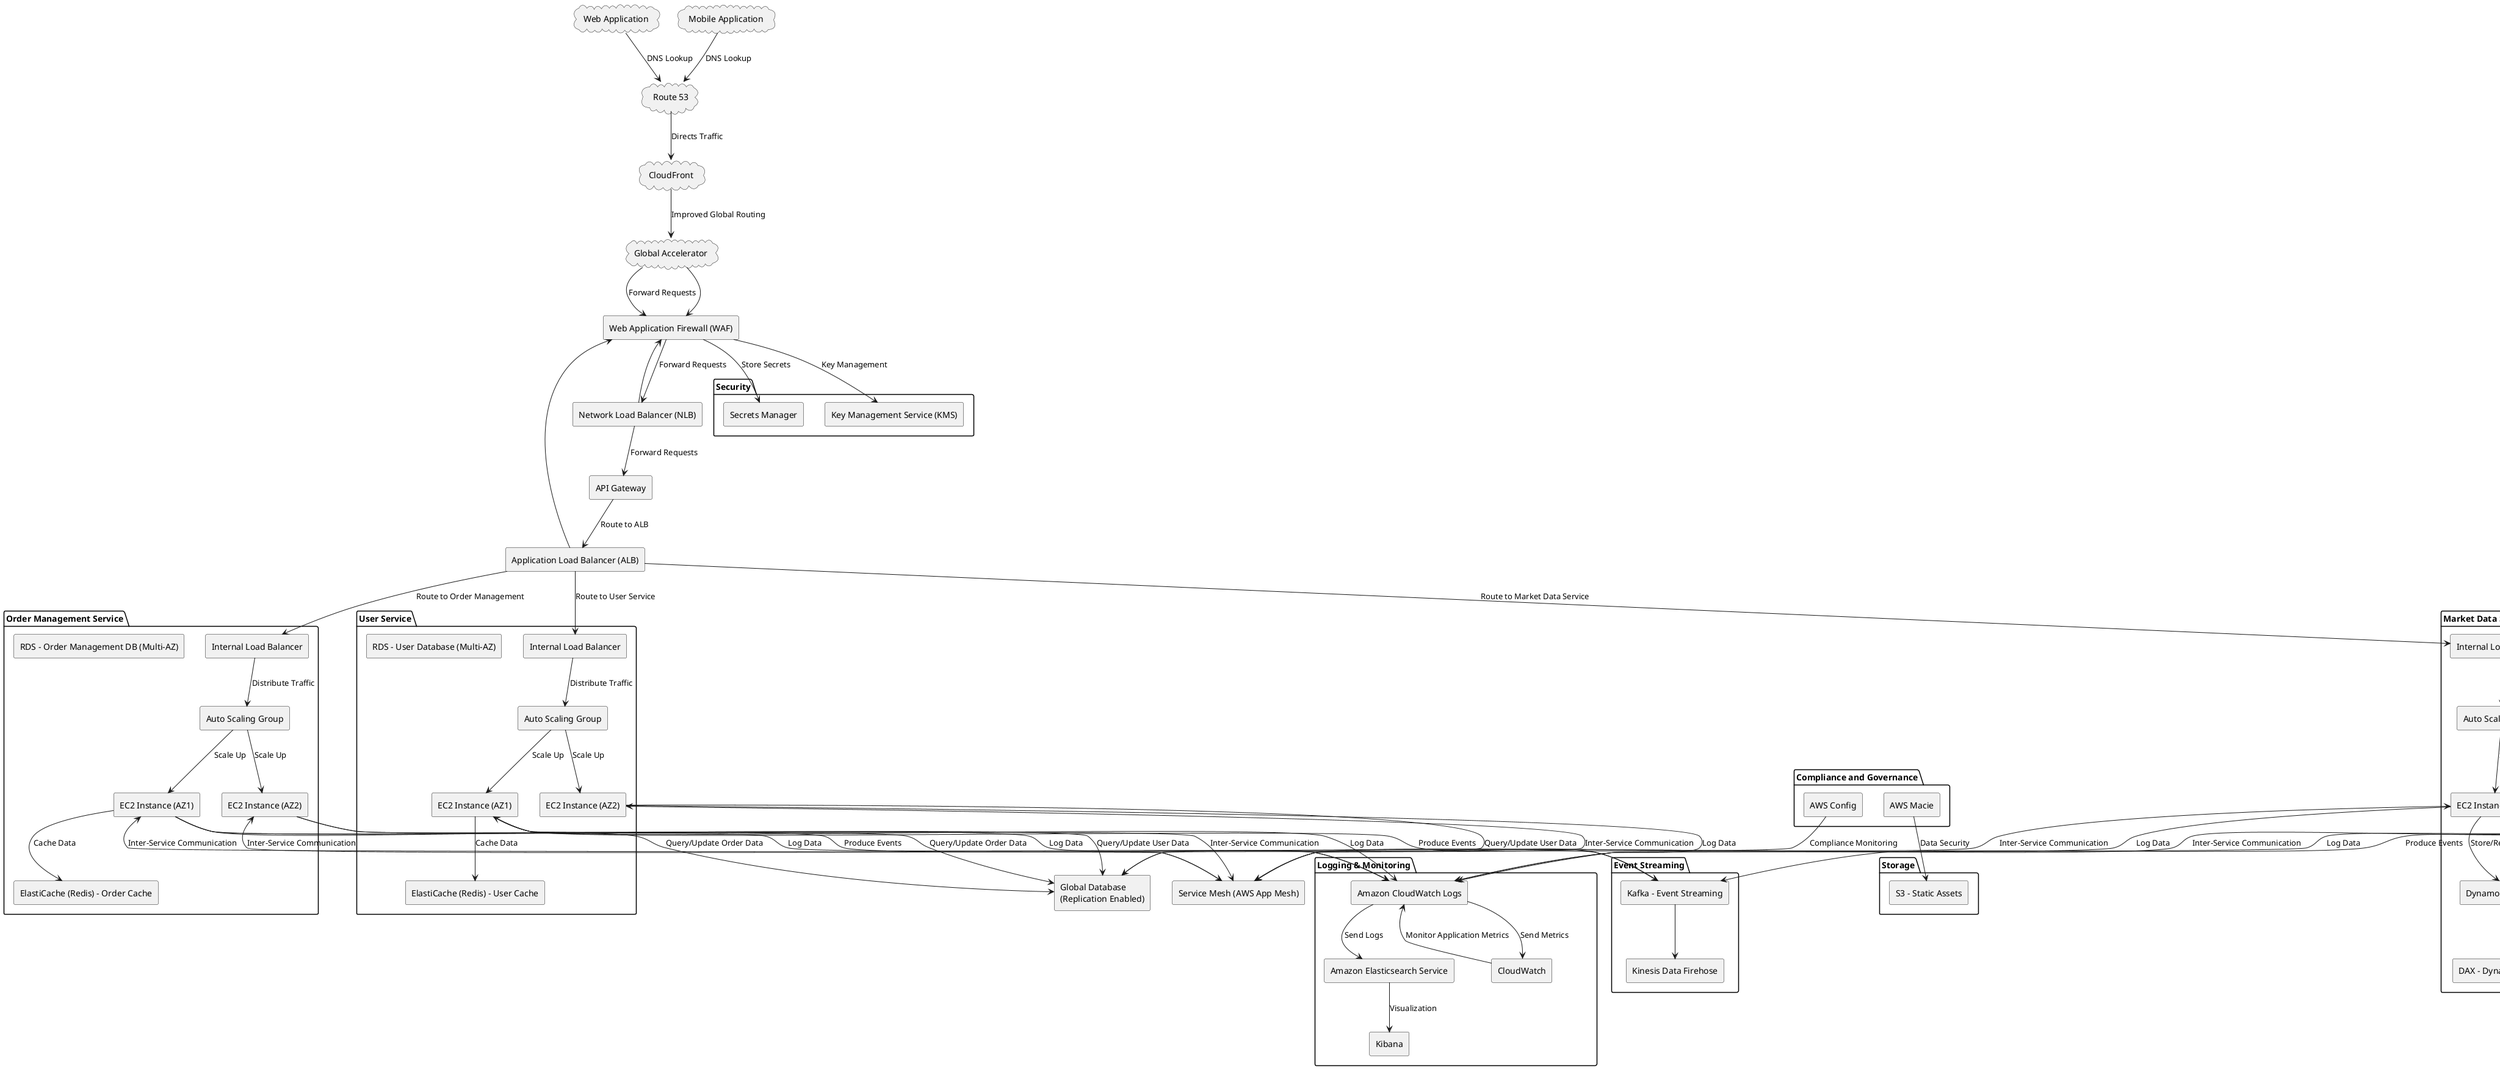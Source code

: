 @startuml
!define RECTANGLE class
!define CLOUD package

cloud "Web Application" as webApp
cloud "Mobile Application" as mobileApp
cloud "Route 53" as route53
cloud "CloudFront" as cloudFront
cloud "Global Accelerator" as globalAccelerator

rectangle "Web Application Firewall (WAF)" as waf
rectangle "Network Load Balancer (NLB)" as nlb
rectangle "Application Load Balancer (ALB)" as alb
rectangle "API Gateway" as apiGateway

package "User Service" {
    rectangle "Internal Load Balancer" as ilbUser
    rectangle "Auto Scaling Group" as asgUser
    rectangle "EC2 Instance (AZ1)" as ec2UserServiceAZ1
    rectangle "EC2 Instance (AZ2)" as ec2UserServiceAZ2
    rectangle "RDS - User Database (Multi-AZ)" as rdsUser
    rectangle "ElastiCache (Redis) - User Cache" as elasticacheUser
}

package "Order Management Service" {
    rectangle "Internal Load Balancer" as ilbOrder
    rectangle "Auto Scaling Group" as asgOrder
    rectangle "EC2 Instance (AZ1)" as ec2OrderManagementAZ1
    rectangle "EC2 Instance (AZ2)" as ec2OrderManagementAZ2
    rectangle "RDS - Order Management DB (Multi-AZ)" as rdsOrderManagement
    rectangle "ElastiCache (Redis) - Order Cache" as elasticacheOrder
}

package "Market Data Service" {
    rectangle "Internal Load Balancer" as ilbMarketData
    rectangle "Auto Scaling Group" as asgMarketData
    rectangle "EC2 Instance (AZ1)" as ec2MarketDataAZ1
    rectangle "EC2 Instance (AZ2)" as ec2MarketDataAZ2
    rectangle "DynamoDB - Market Data" as dynamoMarketData
    rectangle "DAX - DynamoDB Accelerator" as dax
    rectangle "ElastiCache (Redis) - Market Data Cache" as elasticacheMarketData
}

package "Storage" {
    rectangle "S3 - Static Assets" as s3
}

package "Security" {
    rectangle "Key Management Service (KMS)" as kms
    rectangle "Secrets Manager" as secretsManager
}

package "Compliance and Governance" {
    rectangle "AWS Macie" as macie
    rectangle "AWS Config" as config
}

package "Logging & Monitoring" {
    rectangle "Amazon CloudWatch Logs" as cloudwatchlogs
    rectangle "Amazon Elasticsearch Service" as elasticsearch
    rectangle "Kibana" as kibana
    rectangle "CloudWatch" as cloudWatch
}

package "Event Streaming" {
    rectangle "Kafka - Event Streaming" as kafka
    rectangle "Kinesis Data Firehose" as kinesisFirehose
}

rectangle "Global Database\n(Replication Enabled)" as globalDB
rectangle "Service Mesh (AWS App Mesh)" as serviceMesh

' Main Flow
webApp --> route53 : DNS Lookup
mobileApp --> route53 : DNS Lookup
route53 --> cloudFront : Directs Traffic
cloudFront --> globalAccelerator : Improved Global Routing
globalAccelerator --> waf : Forward Requests
waf --> nlb : Forward Requests
nlb --> apiGateway : Forward Requests
apiGateway --> alb : Route to ALB

' Load Balancers and Services
alb --> ilbUser : Route to User Service
alb --> ilbOrder : Route to Order Management
alb --> ilbMarketData : Route to Market Data Service

' User Service Flow
ilbUser --> asgUser : Distribute Traffic
asgUser --> ec2UserServiceAZ1 : Scale Up
asgUser --> ec2UserServiceAZ2 : Scale Up

' Order Management Flow
ilbOrder --> asgOrder : Distribute Traffic
asgOrder --> ec2OrderManagementAZ1 : Scale Up
asgOrder --> ec2OrderManagementAZ2 : Scale Up

' Market Data Service Flow
ilbMarketData --> asgMarketData : Distribute Traffic
asgMarketData --> ec2MarketDataAZ1 : Scale Up
asgMarketData --> ec2MarketDataAZ2 : Scale Up

' Inter-Service Communication (Bi-Directional)
ec2UserServiceAZ1 <--> serviceMesh : Inter-Service Communication
ec2UserServiceAZ2 <--> serviceMesh : Inter-Service Communication
ec2OrderManagementAZ1 <--> serviceMesh : Inter-Service Communication
ec2OrderManagementAZ2 <--> serviceMesh : Inter-Service Communication
ec2MarketDataAZ1 <--> serviceMesh : Inter-Service Communication
ec2MarketDataAZ2 <--> serviceMesh : Inter-Service Communication

' Database Interactions
ec2UserServiceAZ1 --> globalDB : Query/Update User Data
ec2UserServiceAZ2 --> globalDB : Query/Update User Data
ec2OrderManagementAZ1 --> globalDB : Query/Update Order Data
ec2OrderManagementAZ2 --> globalDB : Query/Update Order Data
ec2MarketDataAZ1 --> dynamoMarketData : Store/Retrieve Market Data
ec2MarketDataAZ2 --> dynamoMarketData : Store/Retrieve Market Data

' Caching
ec2UserServiceAZ1 --> elasticacheUser : Cache Data
ec2OrderManagementAZ1 --> elasticacheOrder : Cache Data
ec2MarketDataAZ1 --> elasticacheMarketData : Cache Data

' DynamoDB Acceleration
dynamoMarketData --> dax : Accelerate DynamoDB Queries

' Event Streaming
ec2UserServiceAZ1 --> kafka : Produce Events
ec2OrderManagementAZ1 --> kafka : Produce Events
ec2MarketDataAZ1 --> kafka : Produce Events
kafka --> kinesisFirehose

' Logging
ec2UserServiceAZ1 --> cloudwatchlogs : Log Data
ec2UserServiceAZ2 --> cloudwatchlogs : Log Data
ec2OrderManagementAZ1 --> cloudwatchlogs : Log Data
ec2OrderManagementAZ2 --> cloudwatchlogs : Log Data
ec2MarketDataAZ1 --> cloudwatchlogs : Log Data
ec2MarketDataAZ2 --> cloudwatchlogs : Log Data

' Log Processing
cloudwatchlogs --> elasticsearch : Send Logs
elasticsearch --> kibana : Visualization
cloudwatchlogs --> cloudWatch : Send Metrics
cloudWatch --> cloudwatchlogs : Monitor Application Metrics

' Security & Compliance
waf --> kms : Key Management
waf --> secretsManager : Store Secrets
macie --> s3 : Data Security
config --> globalDB : Compliance Monitoring
globalAccelerator --> waf
alb --> waf
nlb --> waf

@enduml